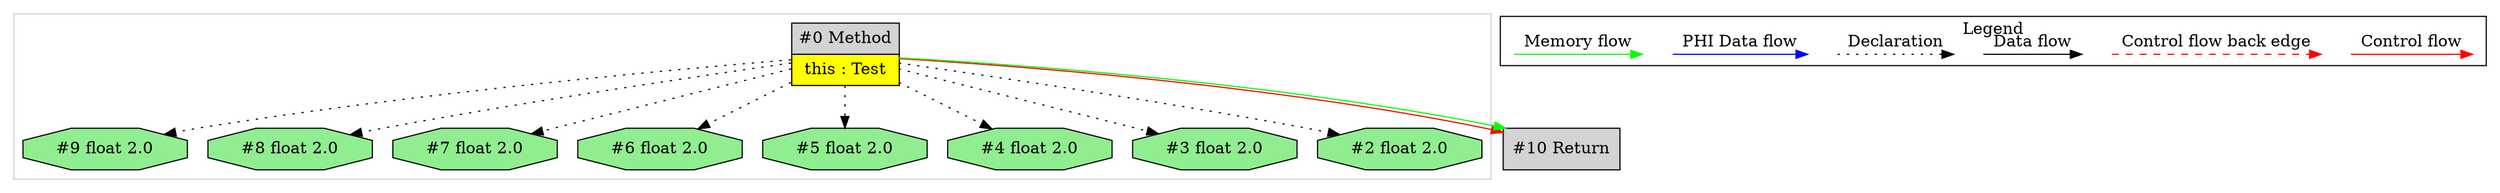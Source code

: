 digraph {
 ordering="in";
 node0[margin="0", label=<<table border="0" cellborder="1" cellspacing="0" cellpadding="5"><tr><td colspan="1">#0 Method</td></tr><tr><td port="prj1" bgcolor="yellow">this : Test</td></tr></table>>,shape=none, fillcolor=lightgrey, style=filled];
 node9[label="#9 float 2.0",shape=octagon, fillcolor=lightgreen, style=filled];
 node0 -> node9[style=dotted];
 node8[label="#8 float 2.0",shape=octagon, fillcolor=lightgreen, style=filled];
 node0 -> node8[style=dotted];
 node10[label="#10 Return",shape=box, fillcolor=lightgrey, style=filled];
 node0 -> node10[labeldistance=2, color=red, fontcolor=red];
 node0 -> node10[labeldistance=2, color=green, constraint=false];
 node7[label="#7 float 2.0",shape=octagon, fillcolor=lightgreen, style=filled];
 node0 -> node7[style=dotted];
 node6[label="#6 float 2.0",shape=octagon, fillcolor=lightgreen, style=filled];
 node0 -> node6[style=dotted];
 node5[label="#5 float 2.0",shape=octagon, fillcolor=lightgreen, style=filled];
 node0 -> node5[style=dotted];
 node4[label="#4 float 2.0",shape=octagon, fillcolor=lightgreen, style=filled];
 node0 -> node4[style=dotted];
 node3[label="#3 float 2.0",shape=octagon, fillcolor=lightgreen, style=filled];
 node0 -> node3[style=dotted];
 node2[label="#2 float 2.0",shape=octagon, fillcolor=lightgreen, style=filled];
 node0 -> node2[style=dotted];
 subgraph cluster_0 {
  color=lightgray;
  node0;
  node2;
  node3;
  node4;
  node5;
  node6;
  node7;
  node8;
  node9;
 }
 subgraph cluster_000 {
  label = "Legend";
  node [shape=point]
  {
   rank=same;
   c0 [style = invis];
   c1 [style = invis];
   c2 [style = invis];
   c3 [style = invis];
   d0 [style = invis];
   d1 [style = invis];
   d2 [style = invis];
   d3 [style = invis];
   d4 [style = invis];
   d5 [style = invis];
   d6 [style = invis];
   d7 [style = invis];
  }
  c0 -> c1 [label="Control flow", style=solid, color=red]
  c2 -> c3 [label="Control flow back edge", style=dashed, color=red]
  d0 -> d1 [label="Data flow"]
  d2 -> d3 [label="Declaration", style=dotted]
  d4 -> d5 [label="PHI Data flow", color=blue]
  d6 -> d7 [label="Memory flow", color=green]
 }

}
